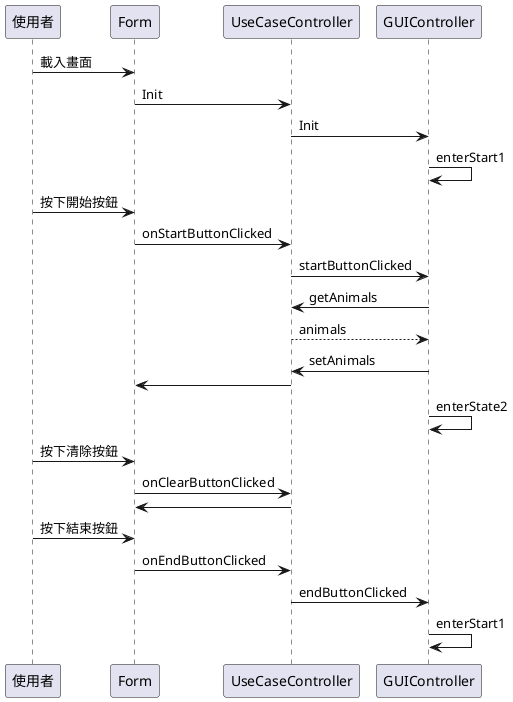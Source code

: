 @startuml
使用者 -> Form : 載入畫面
Form -> UseCaseController : Init
UseCaseController -> GUIController : Init
GUIController -> GUIController : enterStart1

使用者 -> Form : 按下開始按鈕
Form -> UseCaseController : onStartButtonClicked
UseCaseController -> GUIController : startButtonClicked
GUIController -> UseCaseController : getAnimals
UseCaseController --> GUIController : animals
GUIController -> UseCaseController : setAnimals
UseCaseController -> Form
GUIController -> GUIController : enterState2


使用者 -> Form : 按下清除按鈕
Form -> UseCaseController : onClearButtonClicked
UseCaseController -> Form

使用者 -> Form : 按下結束按鈕
Form -> UseCaseController : onEndButtonClicked
UseCaseController -> GUIController : endButtonClicked
GUIController -> GUIController : enterStart1
@enduml